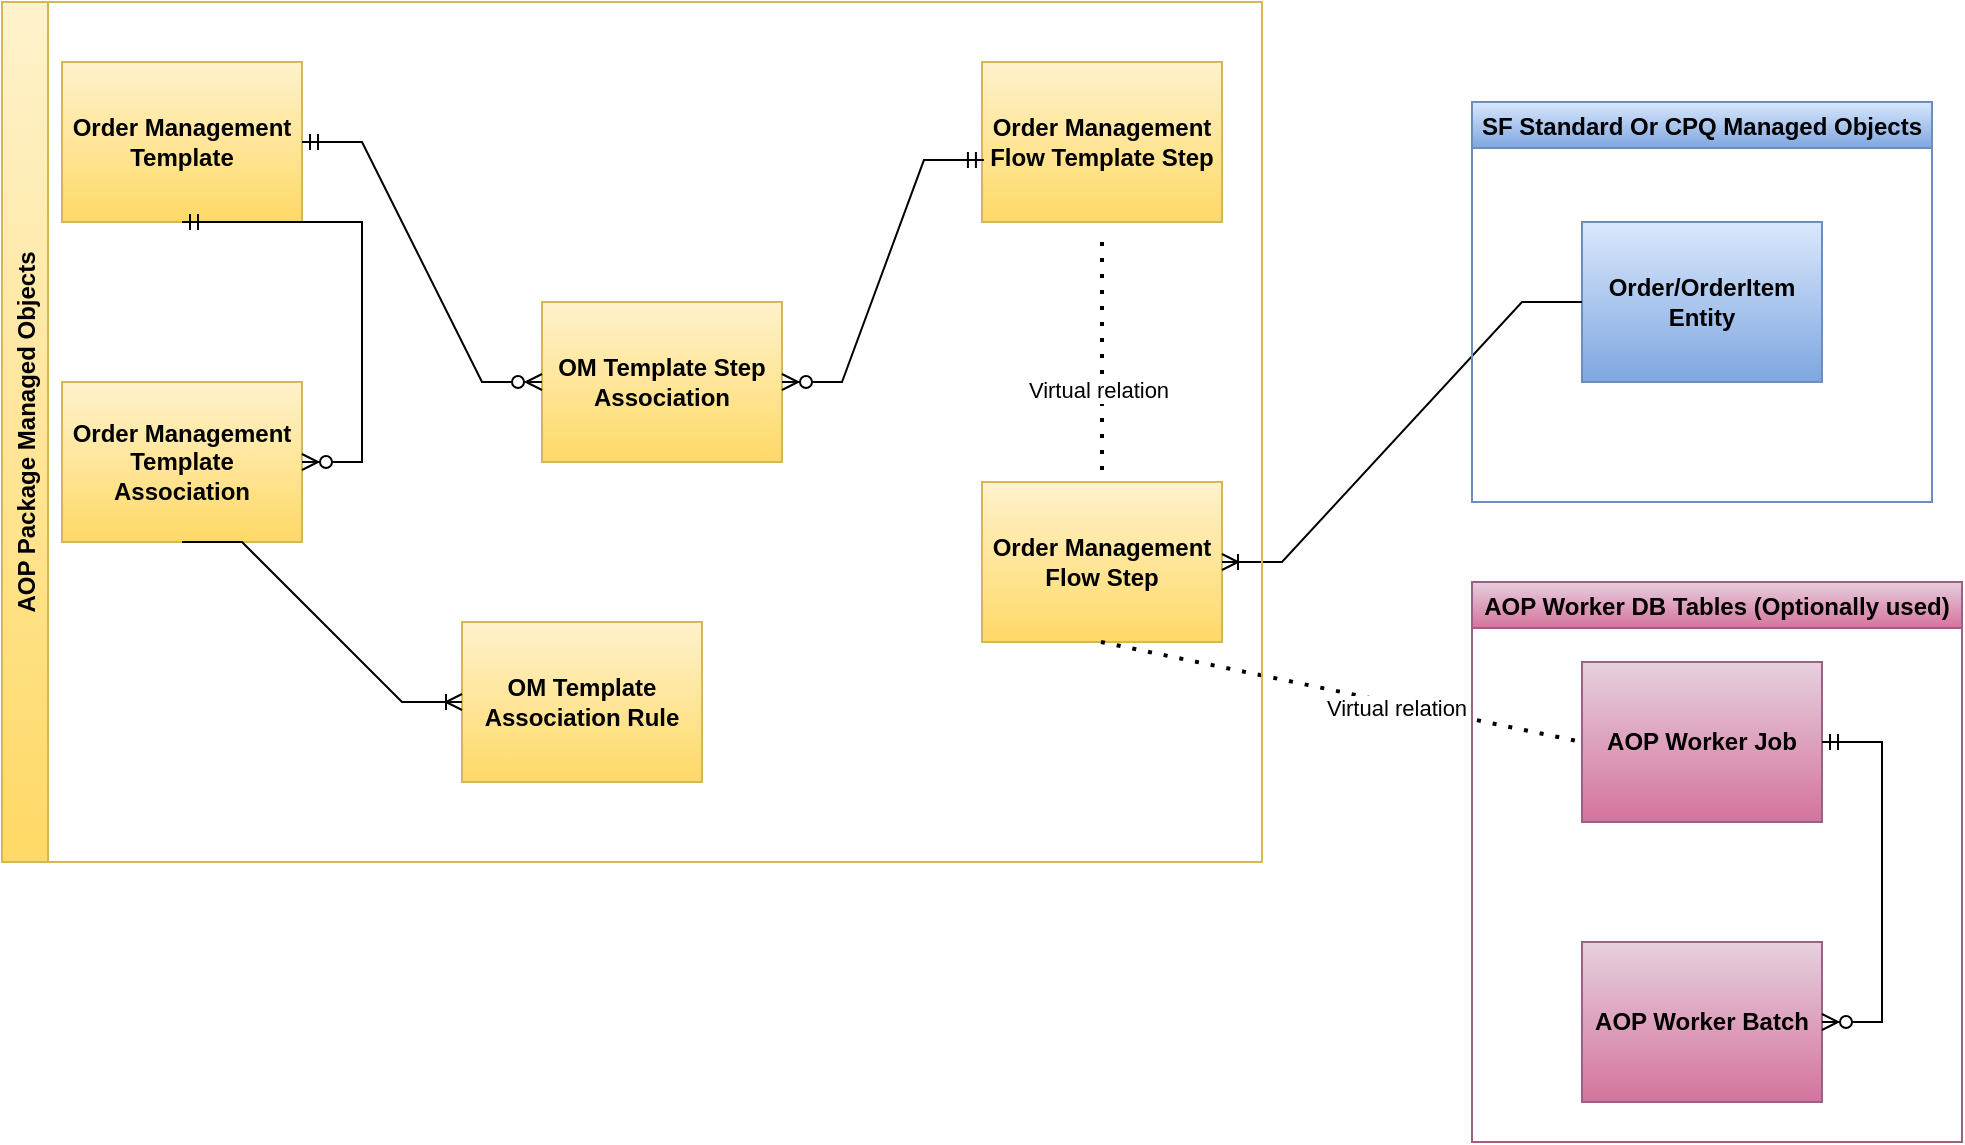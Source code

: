 <mxfile version="17.4.6" type="github">
  <diagram id="R2lEEEUBdFMjLlhIrx00" name="Page-1">
    <mxGraphModel dx="1422" dy="705" grid="1" gridSize="10" guides="1" tooltips="1" connect="1" arrows="1" fold="1" page="1" pageScale="1" pageWidth="850" pageHeight="1100" math="0" shadow="0" extFonts="Permanent Marker^https://fonts.googleapis.com/css?family=Permanent+Marker">
      <root>
        <mxCell id="0" />
        <mxCell id="1" parent="0" />
        <mxCell id="ixiX0w-TNCir6e1LB2xP-1" value="Order Management Template" style="whiteSpace=wrap;html=1;align=center;fillColor=#fff2cc;gradientColor=#ffd966;strokeColor=#d6b656;fontStyle=1" vertex="1" parent="1">
          <mxGeometry x="40" y="80" width="120" height="80" as="geometry" />
        </mxCell>
        <mxCell id="ixiX0w-TNCir6e1LB2xP-2" value="Order Management Template Association" style="whiteSpace=wrap;html=1;align=center;fillColor=#fff2cc;gradientColor=#ffd966;strokeColor=#d6b656;fontStyle=1" vertex="1" parent="1">
          <mxGeometry x="40" y="240" width="120" height="80" as="geometry" />
        </mxCell>
        <mxCell id="ixiX0w-TNCir6e1LB2xP-4" value="OM Template Step Association" style="whiteSpace=wrap;html=1;align=center;fillColor=#fff2cc;gradientColor=#ffd966;strokeColor=#d6b656;fontStyle=1" vertex="1" parent="1">
          <mxGeometry x="280" y="200" width="120" height="80" as="geometry" />
        </mxCell>
        <mxCell id="ixiX0w-TNCir6e1LB2xP-5" value="OM Template Association Rule" style="whiteSpace=wrap;html=1;align=center;fillColor=#fff2cc;gradientColor=#ffd966;strokeColor=#d6b656;fontStyle=1" vertex="1" parent="1">
          <mxGeometry x="240" y="360" width="120" height="80" as="geometry" />
        </mxCell>
        <mxCell id="ixiX0w-TNCir6e1LB2xP-6" value="Order Management Flow Step" style="whiteSpace=wrap;html=1;align=center;fillColor=#fff2cc;gradientColor=#ffd966;strokeColor=#d6b656;fontStyle=1" vertex="1" parent="1">
          <mxGeometry x="500" y="290" width="120" height="80" as="geometry" />
        </mxCell>
        <mxCell id="ixiX0w-TNCir6e1LB2xP-7" value="Order Management Flow Template Step" style="whiteSpace=wrap;html=1;align=center;fillColor=#fff2cc;gradientColor=#ffd966;strokeColor=#d6b656;fontStyle=1" vertex="1" parent="1">
          <mxGeometry x="500" y="80" width="120" height="80" as="geometry" />
        </mxCell>
        <mxCell id="ixiX0w-TNCir6e1LB2xP-8" value="" style="edgeStyle=entityRelationEdgeStyle;fontSize=12;html=1;endArrow=ERzeroToMany;startArrow=ERmandOne;rounded=0;exitX=0.5;exitY=1;exitDx=0;exitDy=0;" edge="1" parent="1" source="ixiX0w-TNCir6e1LB2xP-1" target="ixiX0w-TNCir6e1LB2xP-2">
          <mxGeometry width="100" height="100" relative="1" as="geometry">
            <mxPoint x="370" y="210" as="sourcePoint" />
            <mxPoint x="260" y="250" as="targetPoint" />
          </mxGeometry>
        </mxCell>
        <mxCell id="ixiX0w-TNCir6e1LB2xP-9" value="" style="edgeStyle=entityRelationEdgeStyle;fontSize=12;html=1;endArrow=ERoneToMany;rounded=0;entryX=0;entryY=0.5;entryDx=0;entryDy=0;exitX=0.5;exitY=1;exitDx=0;exitDy=0;" edge="1" parent="1" source="ixiX0w-TNCir6e1LB2xP-2" target="ixiX0w-TNCir6e1LB2xP-5">
          <mxGeometry width="100" height="100" relative="1" as="geometry">
            <mxPoint x="370" y="210" as="sourcePoint" />
            <mxPoint x="470" y="110" as="targetPoint" />
          </mxGeometry>
        </mxCell>
        <mxCell id="ixiX0w-TNCir6e1LB2xP-10" value="" style="edgeStyle=entityRelationEdgeStyle;fontSize=12;html=1;endArrow=ERzeroToMany;startArrow=ERmandOne;rounded=0;exitX=1;exitY=0.5;exitDx=0;exitDy=0;entryX=0;entryY=0.5;entryDx=0;entryDy=0;" edge="1" parent="1" source="ixiX0w-TNCir6e1LB2xP-1" target="ixiX0w-TNCir6e1LB2xP-4">
          <mxGeometry width="100" height="100" relative="1" as="geometry">
            <mxPoint x="370" y="210" as="sourcePoint" />
            <mxPoint x="270" y="240" as="targetPoint" />
          </mxGeometry>
        </mxCell>
        <mxCell id="ixiX0w-TNCir6e1LB2xP-12" value="" style="edgeStyle=entityRelationEdgeStyle;fontSize=12;html=1;endArrow=ERzeroToMany;startArrow=ERmandOne;rounded=0;exitX=0.008;exitY=0.613;exitDx=0;exitDy=0;exitPerimeter=0;entryX=1;entryY=0.5;entryDx=0;entryDy=0;" edge="1" parent="1" source="ixiX0w-TNCir6e1LB2xP-7" target="ixiX0w-TNCir6e1LB2xP-4">
          <mxGeometry width="100" height="100" relative="1" as="geometry">
            <mxPoint x="370" y="210" as="sourcePoint" />
            <mxPoint x="470" y="110" as="targetPoint" />
          </mxGeometry>
        </mxCell>
        <mxCell id="ixiX0w-TNCir6e1LB2xP-13" value="" style="endArrow=none;dashed=1;html=1;dashPattern=1 3;strokeWidth=2;rounded=0;entryX=0.5;entryY=0;entryDx=0;entryDy=0;" edge="1" parent="1" target="ixiX0w-TNCir6e1LB2xP-6">
          <mxGeometry width="50" height="50" relative="1" as="geometry">
            <mxPoint x="560" y="170" as="sourcePoint" />
            <mxPoint x="450" y="230" as="targetPoint" />
          </mxGeometry>
        </mxCell>
        <mxCell id="ixiX0w-TNCir6e1LB2xP-14" value="Virtual relation" style="edgeLabel;html=1;align=center;verticalAlign=middle;resizable=0;points=[];" vertex="1" connectable="0" parent="ixiX0w-TNCir6e1LB2xP-13">
          <mxGeometry x="0.23" y="-2" relative="1" as="geometry">
            <mxPoint as="offset" />
          </mxGeometry>
        </mxCell>
        <mxCell id="ixiX0w-TNCir6e1LB2xP-15" value="Order/OrderItem Entity" style="whiteSpace=wrap;html=1;align=center;fillColor=#dae8fc;gradientColor=#7ea6e0;strokeColor=#6c8ebf;fontStyle=1" vertex="1" parent="1">
          <mxGeometry x="800" y="160" width="120" height="80" as="geometry" />
        </mxCell>
        <mxCell id="ixiX0w-TNCir6e1LB2xP-16" value="" style="edgeStyle=entityRelationEdgeStyle;fontSize=12;html=1;endArrow=ERoneToMany;rounded=0;entryX=1;entryY=0.5;entryDx=0;entryDy=0;exitX=0;exitY=0.5;exitDx=0;exitDy=0;" edge="1" parent="1" source="ixiX0w-TNCir6e1LB2xP-15" target="ixiX0w-TNCir6e1LB2xP-6">
          <mxGeometry width="100" height="100" relative="1" as="geometry">
            <mxPoint x="370" y="300" as="sourcePoint" />
            <mxPoint x="470" y="200" as="targetPoint" />
          </mxGeometry>
        </mxCell>
        <mxCell id="ixiX0w-TNCir6e1LB2xP-20" value="" style="endArrow=none;dashed=1;html=1;dashPattern=1 3;strokeWidth=2;rounded=0;entryX=0;entryY=0.5;entryDx=0;entryDy=0;" edge="1" parent="1" target="ixiX0w-TNCir6e1LB2xP-17">
          <mxGeometry width="50" height="50" relative="1" as="geometry">
            <mxPoint x="559.5" y="370" as="sourcePoint" />
            <mxPoint x="559.5" y="490" as="targetPoint" />
          </mxGeometry>
        </mxCell>
        <mxCell id="ixiX0w-TNCir6e1LB2xP-21" value="Virtual relation" style="edgeLabel;html=1;align=center;verticalAlign=middle;resizable=0;points=[];" vertex="1" connectable="0" parent="ixiX0w-TNCir6e1LB2xP-20">
          <mxGeometry x="0.23" y="-2" relative="1" as="geometry">
            <mxPoint as="offset" />
          </mxGeometry>
        </mxCell>
        <mxCell id="ixiX0w-TNCir6e1LB2xP-23" value="AOP Package Managed Objects" style="swimlane;horizontal=0;fillColor=#fff2cc;gradientColor=#ffd966;strokeColor=#d6b656;" vertex="1" parent="1">
          <mxGeometry x="10" y="50" width="630" height="430" as="geometry" />
        </mxCell>
        <mxCell id="ixiX0w-TNCir6e1LB2xP-24" value="" style="group" vertex="1" connectable="0" parent="1">
          <mxGeometry x="800" y="380" width="120" height="220" as="geometry" />
        </mxCell>
        <mxCell id="ixiX0w-TNCir6e1LB2xP-17" value="AOP Worker Job" style="whiteSpace=wrap;html=1;align=center;fontStyle=1;fillColor=#e6d0de;gradientColor=#d5739d;strokeColor=#996185;" vertex="1" parent="ixiX0w-TNCir6e1LB2xP-24">
          <mxGeometry width="120" height="80" as="geometry" />
        </mxCell>
        <mxCell id="ixiX0w-TNCir6e1LB2xP-18" value="AOP Worker Batch" style="whiteSpace=wrap;html=1;align=center;fontStyle=1;fillColor=#e6d0de;gradientColor=#d5739d;strokeColor=#996185;" vertex="1" parent="ixiX0w-TNCir6e1LB2xP-24">
          <mxGeometry y="140" width="120" height="80" as="geometry" />
        </mxCell>
        <mxCell id="ixiX0w-TNCir6e1LB2xP-19" value="" style="edgeStyle=entityRelationEdgeStyle;fontSize=12;html=1;endArrow=ERzeroToMany;startArrow=ERmandOne;rounded=0;exitX=1;exitY=0.5;exitDx=0;exitDy=0;" edge="1" parent="ixiX0w-TNCir6e1LB2xP-24" source="ixiX0w-TNCir6e1LB2xP-17" target="ixiX0w-TNCir6e1LB2xP-18">
          <mxGeometry width="100" height="100" relative="1" as="geometry">
            <mxPoint x="130" y="40" as="sourcePoint" />
            <mxPoint x="-210" y="-110" as="targetPoint" />
          </mxGeometry>
        </mxCell>
        <mxCell id="ixiX0w-TNCir6e1LB2xP-25" value="SF Standard Or CPQ Managed Objects" style="swimlane;startSize=23;fillColor=#dae8fc;gradientColor=#7ea6e0;strokeColor=#6c8ebf;" vertex="1" parent="1">
          <mxGeometry x="745" y="100" width="230" height="200" as="geometry" />
        </mxCell>
        <mxCell id="ixiX0w-TNCir6e1LB2xP-26" value="AOP Worker DB Tables (Optionally used)" style="swimlane;fillColor=#e6d0de;gradientColor=#d5739d;strokeColor=#996185;" vertex="1" parent="1">
          <mxGeometry x="745" y="340" width="245" height="280" as="geometry" />
        </mxCell>
      </root>
    </mxGraphModel>
  </diagram>
</mxfile>
